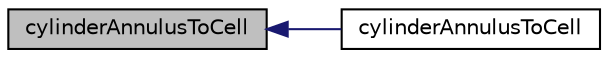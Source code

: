 digraph "cylinderAnnulusToCell"
{
  bgcolor="transparent";
  edge [fontname="Helvetica",fontsize="10",labelfontname="Helvetica",labelfontsize="10"];
  node [fontname="Helvetica",fontsize="10",shape=record];
  rankdir="LR";
  Node1 [label="cylinderAnnulusToCell",height=0.2,width=0.4,color="black", fillcolor="grey75", style="filled", fontcolor="black"];
  Node1 -> Node2 [dir="back",color="midnightblue",fontsize="10",style="solid",fontname="Helvetica"];
  Node2 [label="cylinderAnnulusToCell",height=0.2,width=0.4,color="black",URL="$a00492.html#a613e9385081ed4bff41c43bd7cd8c48f",tooltip="Construct from dictionary. "];
}
